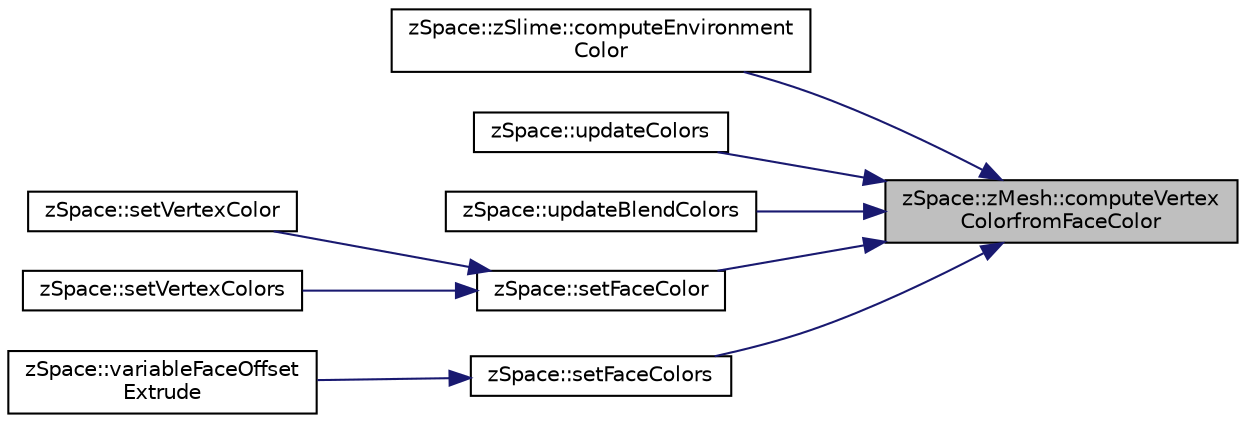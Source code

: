 digraph "zSpace::zMesh::computeVertexColorfromFaceColor"
{
 // LATEX_PDF_SIZE
  edge [fontname="Helvetica",fontsize="10",labelfontname="Helvetica",labelfontsize="10"];
  node [fontname="Helvetica",fontsize="10",shape=record];
  rankdir="RL";
  Node152 [label="zSpace::zMesh::computeVertex\lColorfromFaceColor",height=0.2,width=0.4,color="black", fillcolor="grey75", style="filled", fontcolor="black",tooltip="This method computes the vertex colors based on the face colors."];
  Node152 -> Node153 [dir="back",color="midnightblue",fontsize="10",style="solid",fontname="Helvetica"];
  Node153 [label="zSpace::zSlime::computeEnvironment\lColor",height=0.2,width=0.4,color="black", fillcolor="white", style="filled",URL="$classz_space_1_1z_slime.html#ade21722b5fa86c56ba25f733e060c79f",tooltip="This method computes the color value of each cell in the environment based on chemical A or agent occ..."];
  Node152 -> Node154 [dir="back",color="midnightblue",fontsize="10",style="solid",fontname="Helvetica"];
  Node154 [label="zSpace::updateColors",height=0.2,width=0.4,color="black", fillcolor="white", style="filled",URL="$group__z_field2_d_utilities.html#ga2b8f595bd1fccaa3086c7d841f3137c7",tooltip="This method updates the color values of the field mesh based on the scalar values...."];
  Node152 -> Node155 [dir="back",color="midnightblue",fontsize="10",style="solid",fontname="Helvetica"];
  Node155 [label="zSpace::updateBlendColors",height=0.2,width=0.4,color="black", fillcolor="white", style="filled",URL="$group__z_field2_d_utilities.html#ga98c941196d269404150977048849513f",tooltip="This method updates the color values of the field mesh based on the scalar values."];
  Node152 -> Node156 [dir="back",color="midnightblue",fontsize="10",style="solid",fontname="Helvetica"];
  Node156 [label="zSpace::setFaceColor",height=0.2,width=0.4,color="black", fillcolor="white", style="filled",URL="$group__z_mesh_utilities.html#ga3dc508ddd0979a3c05704b3a5f8c724e",tooltip="This method sets face color of all the faces to the input color."];
  Node156 -> Node157 [dir="back",color="midnightblue",fontsize="10",style="solid",fontname="Helvetica"];
  Node157 [label="zSpace::setVertexColor",height=0.2,width=0.4,color="black", fillcolor="white", style="filled",URL="$group__z_mesh_utilities.html#ga350a2d9332ce16b822a5169320a789a9",tooltip="This method sets vertex color of all the vertices to the input color."];
  Node156 -> Node158 [dir="back",color="midnightblue",fontsize="10",style="solid",fontname="Helvetica"];
  Node158 [label="zSpace::setVertexColors",height=0.2,width=0.4,color="black", fillcolor="white", style="filled",URL="$group__z_mesh_utilities.html#ga7eea2e4cbed233677f01622bbb290ba7",tooltip="This method sets vertex color of all the vertices with the input color contatiner."];
  Node152 -> Node159 [dir="back",color="midnightblue",fontsize="10",style="solid",fontname="Helvetica"];
  Node159 [label="zSpace::setFaceColors",height=0.2,width=0.4,color="black", fillcolor="white", style="filled",URL="$group__z_mesh_utilities.html#ga46a15e7c994f4fb6a25f8e7cd111e536",tooltip="This method sets face color of all the faces to the input color contatiner."];
  Node159 -> Node160 [dir="back",color="midnightblue",fontsize="10",style="solid",fontname="Helvetica"];
  Node160 [label="zSpace::variableFaceOffset\lExtrude",height=0.2,width=0.4,color="black", fillcolor="white", style="filled",URL="$group__z_variable_extrude.html#ga4b7753289e2df876a4577208825064e2",tooltip="This method offset extrudes the faces of the input mesh based on vertex / face color...."];
}
